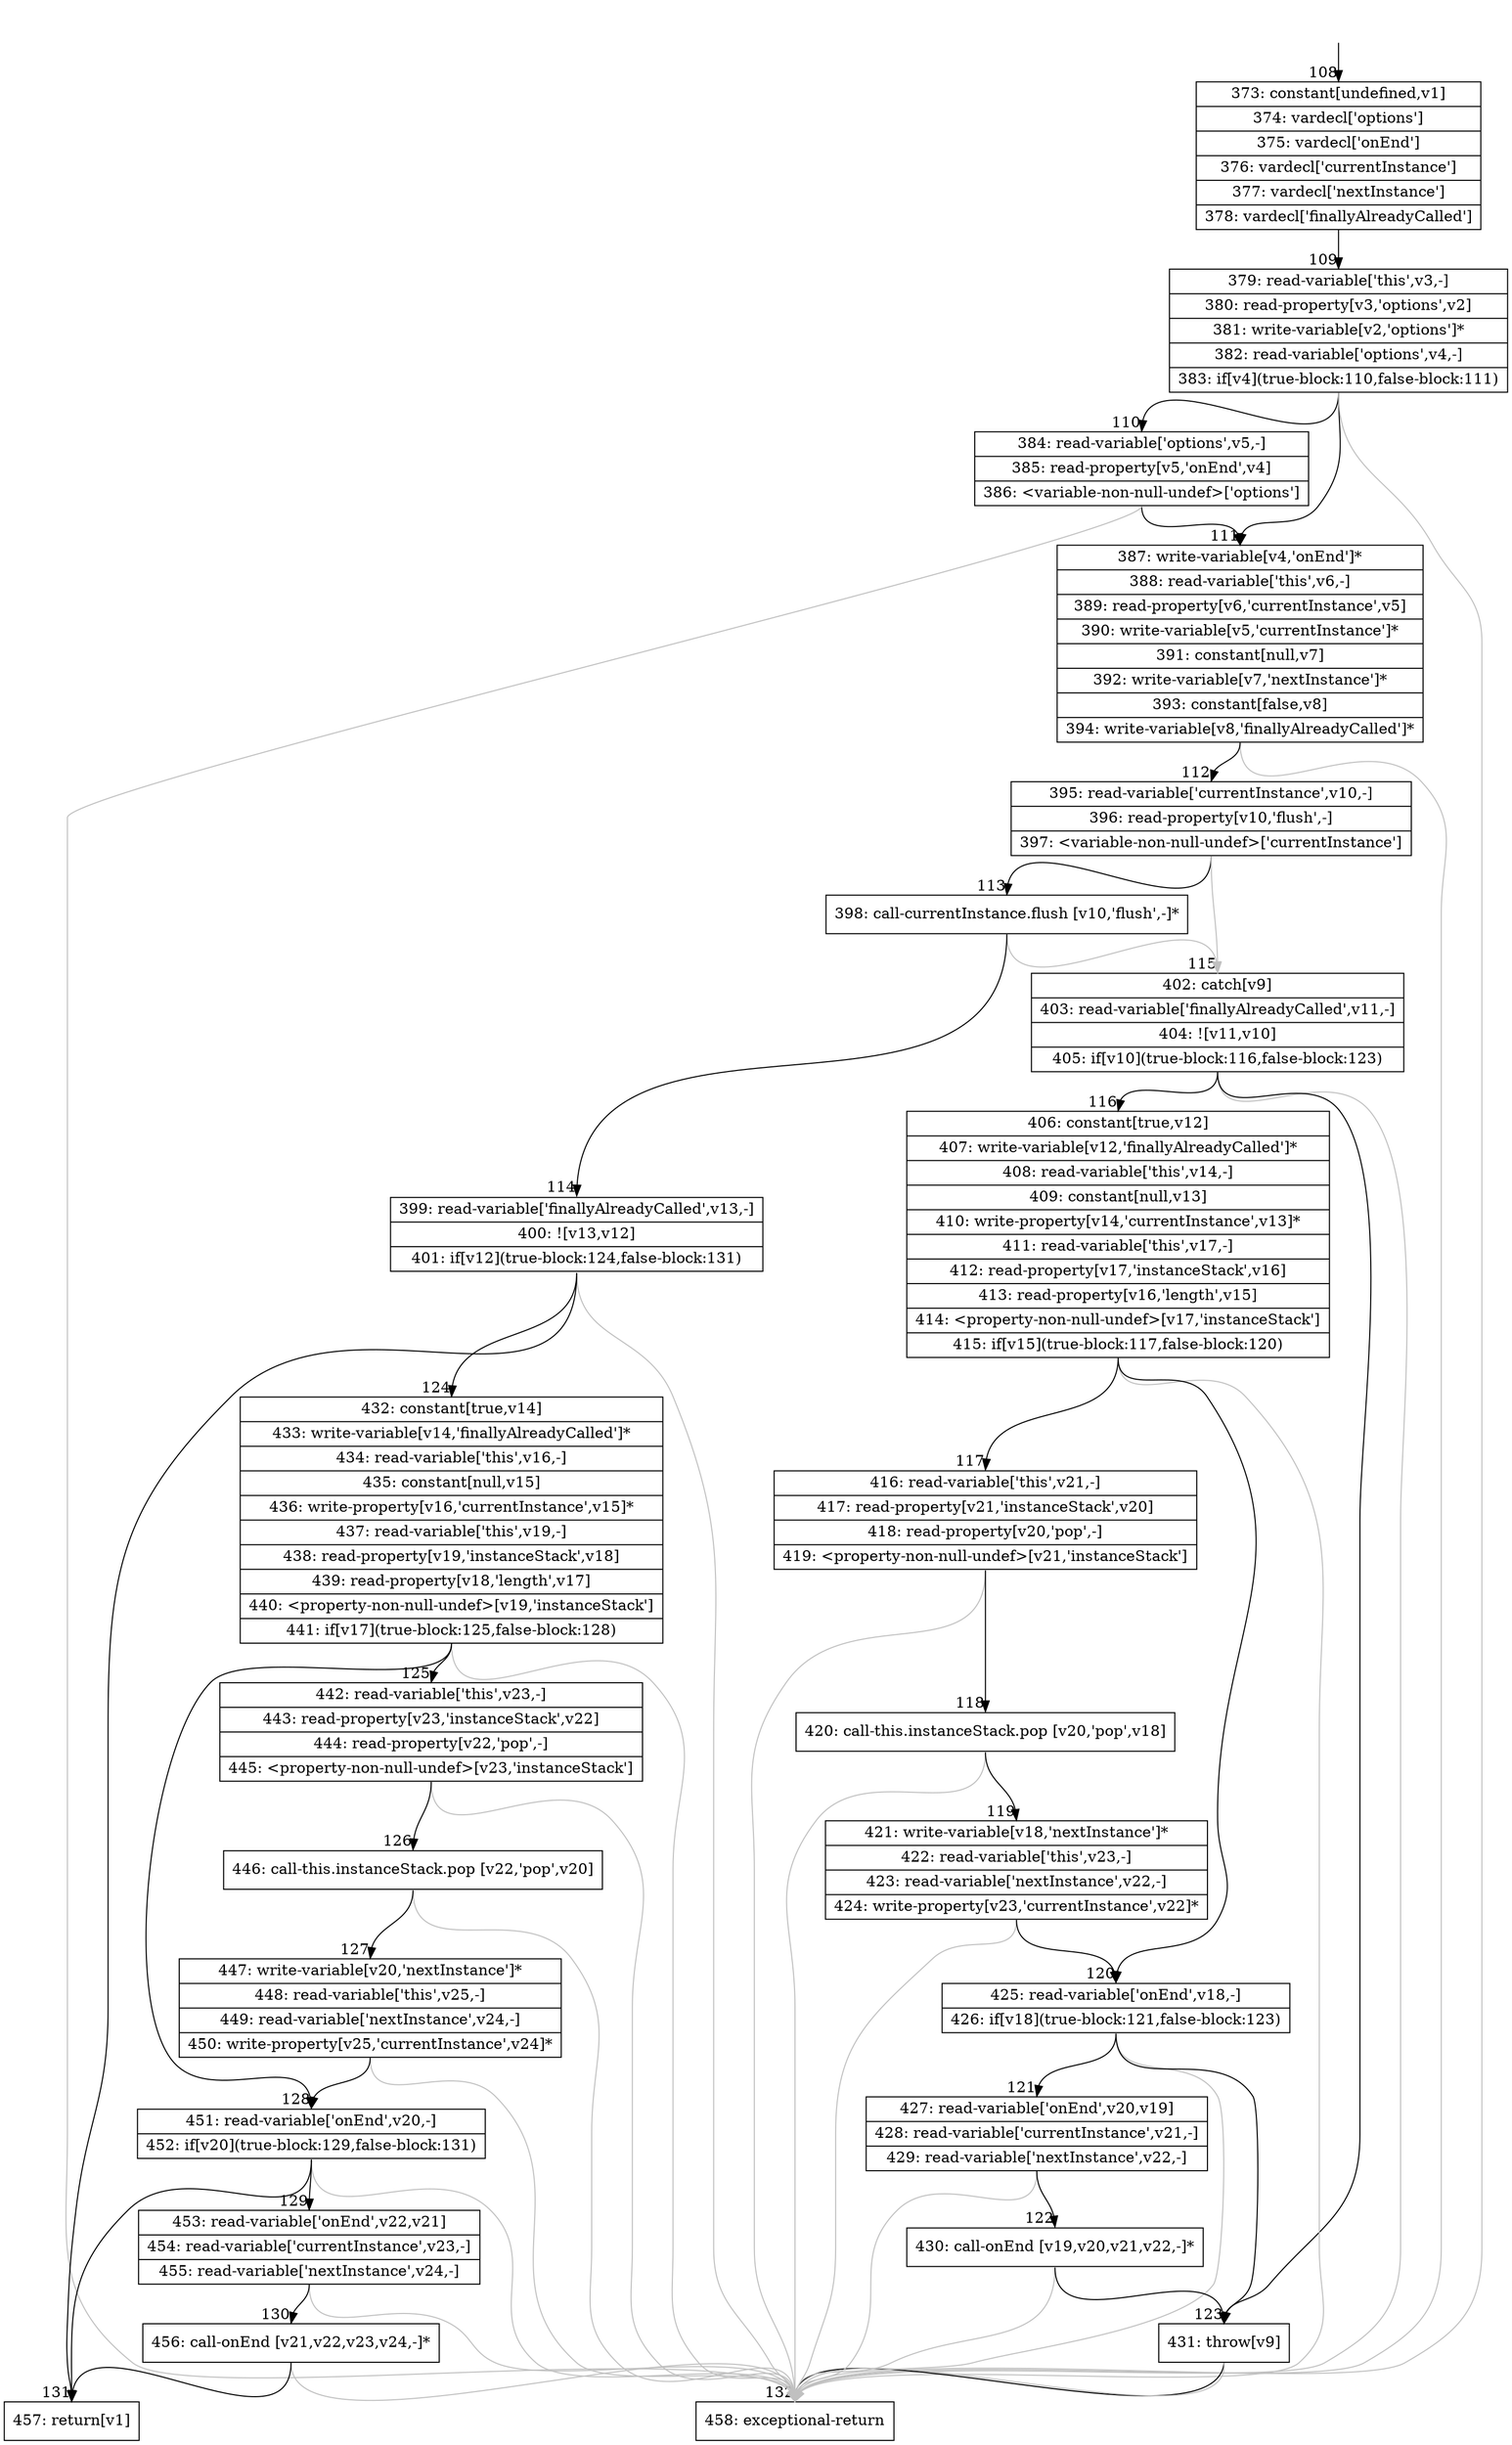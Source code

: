 digraph {
rankdir="TD"
BB_entry10[shape=none,label=""];
BB_entry10 -> BB108 [tailport=s, headport=n, headlabel="    108"]
BB108 [shape=record label="{373: constant[undefined,v1]|374: vardecl['options']|375: vardecl['onEnd']|376: vardecl['currentInstance']|377: vardecl['nextInstance']|378: vardecl['finallyAlreadyCalled']}" ] 
BB108 -> BB109 [tailport=s, headport=n, headlabel="      109"]
BB109 [shape=record label="{379: read-variable['this',v3,-]|380: read-property[v3,'options',v2]|381: write-variable[v2,'options']*|382: read-variable['options',v4,-]|383: if[v4](true-block:110,false-block:111)}" ] 
BB109 -> BB111 [tailport=s, headport=n, headlabel="      111"]
BB109 -> BB110 [tailport=s, headport=n, headlabel="      110"]
BB109 -> BB132 [tailport=s, headport=n, color=gray, headlabel="      132"]
BB110 [shape=record label="{384: read-variable['options',v5,-]|385: read-property[v5,'onEnd',v4]|386: \<variable-non-null-undef\>['options']}" ] 
BB110 -> BB111 [tailport=s, headport=n]
BB110 -> BB132 [tailport=s, headport=n, color=gray]
BB111 [shape=record label="{387: write-variable[v4,'onEnd']*|388: read-variable['this',v6,-]|389: read-property[v6,'currentInstance',v5]|390: write-variable[v5,'currentInstance']*|391: constant[null,v7]|392: write-variable[v7,'nextInstance']*|393: constant[false,v8]|394: write-variable[v8,'finallyAlreadyCalled']*}" ] 
BB111 -> BB112 [tailport=s, headport=n, headlabel="      112"]
BB111 -> BB132 [tailport=s, headport=n, color=gray]
BB112 [shape=record label="{395: read-variable['currentInstance',v10,-]|396: read-property[v10,'flush',-]|397: \<variable-non-null-undef\>['currentInstance']}" ] 
BB112 -> BB113 [tailport=s, headport=n, headlabel="      113"]
BB112 -> BB115 [tailport=s, headport=n, color=gray, headlabel="      115"]
BB113 [shape=record label="{398: call-currentInstance.flush [v10,'flush',-]*}" ] 
BB113 -> BB114 [tailport=s, headport=n, headlabel="      114"]
BB113 -> BB115 [tailport=s, headport=n, color=gray]
BB114 [shape=record label="{399: read-variable['finallyAlreadyCalled',v13,-]|400: ![v13,v12]|401: if[v12](true-block:124,false-block:131)}" ] 
BB114 -> BB124 [tailport=s, headport=n, headlabel="      124"]
BB114 -> BB131 [tailport=s, headport=n, headlabel="      131"]
BB114 -> BB132 [tailport=s, headport=n, color=gray]
BB115 [shape=record label="{402: catch[v9]|403: read-variable['finallyAlreadyCalled',v11,-]|404: ![v11,v10]|405: if[v10](true-block:116,false-block:123)}" ] 
BB115 -> BB116 [tailport=s, headport=n, headlabel="      116"]
BB115 -> BB123 [tailport=s, headport=n, headlabel="      123"]
BB115 -> BB132 [tailport=s, headport=n, color=gray]
BB116 [shape=record label="{406: constant[true,v12]|407: write-variable[v12,'finallyAlreadyCalled']*|408: read-variable['this',v14,-]|409: constant[null,v13]|410: write-property[v14,'currentInstance',v13]*|411: read-variable['this',v17,-]|412: read-property[v17,'instanceStack',v16]|413: read-property[v16,'length',v15]|414: \<property-non-null-undef\>[v17,'instanceStack']|415: if[v15](true-block:117,false-block:120)}" ] 
BB116 -> BB117 [tailport=s, headport=n, headlabel="      117"]
BB116 -> BB120 [tailport=s, headport=n, headlabel="      120"]
BB116 -> BB132 [tailport=s, headport=n, color=gray]
BB117 [shape=record label="{416: read-variable['this',v21,-]|417: read-property[v21,'instanceStack',v20]|418: read-property[v20,'pop',-]|419: \<property-non-null-undef\>[v21,'instanceStack']}" ] 
BB117 -> BB118 [tailport=s, headport=n, headlabel="      118"]
BB117 -> BB132 [tailport=s, headport=n, color=gray]
BB118 [shape=record label="{420: call-this.instanceStack.pop [v20,'pop',v18]}" ] 
BB118 -> BB119 [tailport=s, headport=n, headlabel="      119"]
BB118 -> BB132 [tailport=s, headport=n, color=gray]
BB119 [shape=record label="{421: write-variable[v18,'nextInstance']*|422: read-variable['this',v23,-]|423: read-variable['nextInstance',v22,-]|424: write-property[v23,'currentInstance',v22]*}" ] 
BB119 -> BB120 [tailport=s, headport=n]
BB119 -> BB132 [tailport=s, headport=n, color=gray]
BB120 [shape=record label="{425: read-variable['onEnd',v18,-]|426: if[v18](true-block:121,false-block:123)}" ] 
BB120 -> BB121 [tailport=s, headport=n, headlabel="      121"]
BB120 -> BB123 [tailport=s, headport=n]
BB120 -> BB132 [tailport=s, headport=n, color=gray]
BB121 [shape=record label="{427: read-variable['onEnd',v20,v19]|428: read-variable['currentInstance',v21,-]|429: read-variable['nextInstance',v22,-]}" ] 
BB121 -> BB122 [tailport=s, headport=n, headlabel="      122"]
BB121 -> BB132 [tailport=s, headport=n, color=gray]
BB122 [shape=record label="{430: call-onEnd [v19,v20,v21,v22,-]*}" ] 
BB122 -> BB123 [tailport=s, headport=n]
BB122 -> BB132 [tailport=s, headport=n, color=gray]
BB123 [shape=record label="{431: throw[v9]}" ] 
BB123 -> BB132 [tailport=s, headport=n]
BB123 -> BB132 [tailport=s, headport=n, color=gray]
BB124 [shape=record label="{432: constant[true,v14]|433: write-variable[v14,'finallyAlreadyCalled']*|434: read-variable['this',v16,-]|435: constant[null,v15]|436: write-property[v16,'currentInstance',v15]*|437: read-variable['this',v19,-]|438: read-property[v19,'instanceStack',v18]|439: read-property[v18,'length',v17]|440: \<property-non-null-undef\>[v19,'instanceStack']|441: if[v17](true-block:125,false-block:128)}" ] 
BB124 -> BB125 [tailport=s, headport=n, headlabel="      125"]
BB124 -> BB128 [tailport=s, headport=n, headlabel="      128"]
BB124 -> BB132 [tailport=s, headport=n, color=gray]
BB125 [shape=record label="{442: read-variable['this',v23,-]|443: read-property[v23,'instanceStack',v22]|444: read-property[v22,'pop',-]|445: \<property-non-null-undef\>[v23,'instanceStack']}" ] 
BB125 -> BB126 [tailport=s, headport=n, headlabel="      126"]
BB125 -> BB132 [tailport=s, headport=n, color=gray]
BB126 [shape=record label="{446: call-this.instanceStack.pop [v22,'pop',v20]}" ] 
BB126 -> BB127 [tailport=s, headport=n, headlabel="      127"]
BB126 -> BB132 [tailport=s, headport=n, color=gray]
BB127 [shape=record label="{447: write-variable[v20,'nextInstance']*|448: read-variable['this',v25,-]|449: read-variable['nextInstance',v24,-]|450: write-property[v25,'currentInstance',v24]*}" ] 
BB127 -> BB128 [tailport=s, headport=n]
BB127 -> BB132 [tailport=s, headport=n, color=gray]
BB128 [shape=record label="{451: read-variable['onEnd',v20,-]|452: if[v20](true-block:129,false-block:131)}" ] 
BB128 -> BB129 [tailport=s, headport=n, headlabel="      129"]
BB128 -> BB131 [tailport=s, headport=n]
BB128 -> BB132 [tailport=s, headport=n, color=gray]
BB129 [shape=record label="{453: read-variable['onEnd',v22,v21]|454: read-variable['currentInstance',v23,-]|455: read-variable['nextInstance',v24,-]}" ] 
BB129 -> BB130 [tailport=s, headport=n, headlabel="      130"]
BB129 -> BB132 [tailport=s, headport=n, color=gray]
BB130 [shape=record label="{456: call-onEnd [v21,v22,v23,v24,-]*}" ] 
BB130 -> BB131 [tailport=s, headport=n]
BB130 -> BB132 [tailport=s, headport=n, color=gray]
BB131 [shape=record label="{457: return[v1]}" ] 
BB132 [shape=record label="{458: exceptional-return}" ] 
//#$~ 162
}
